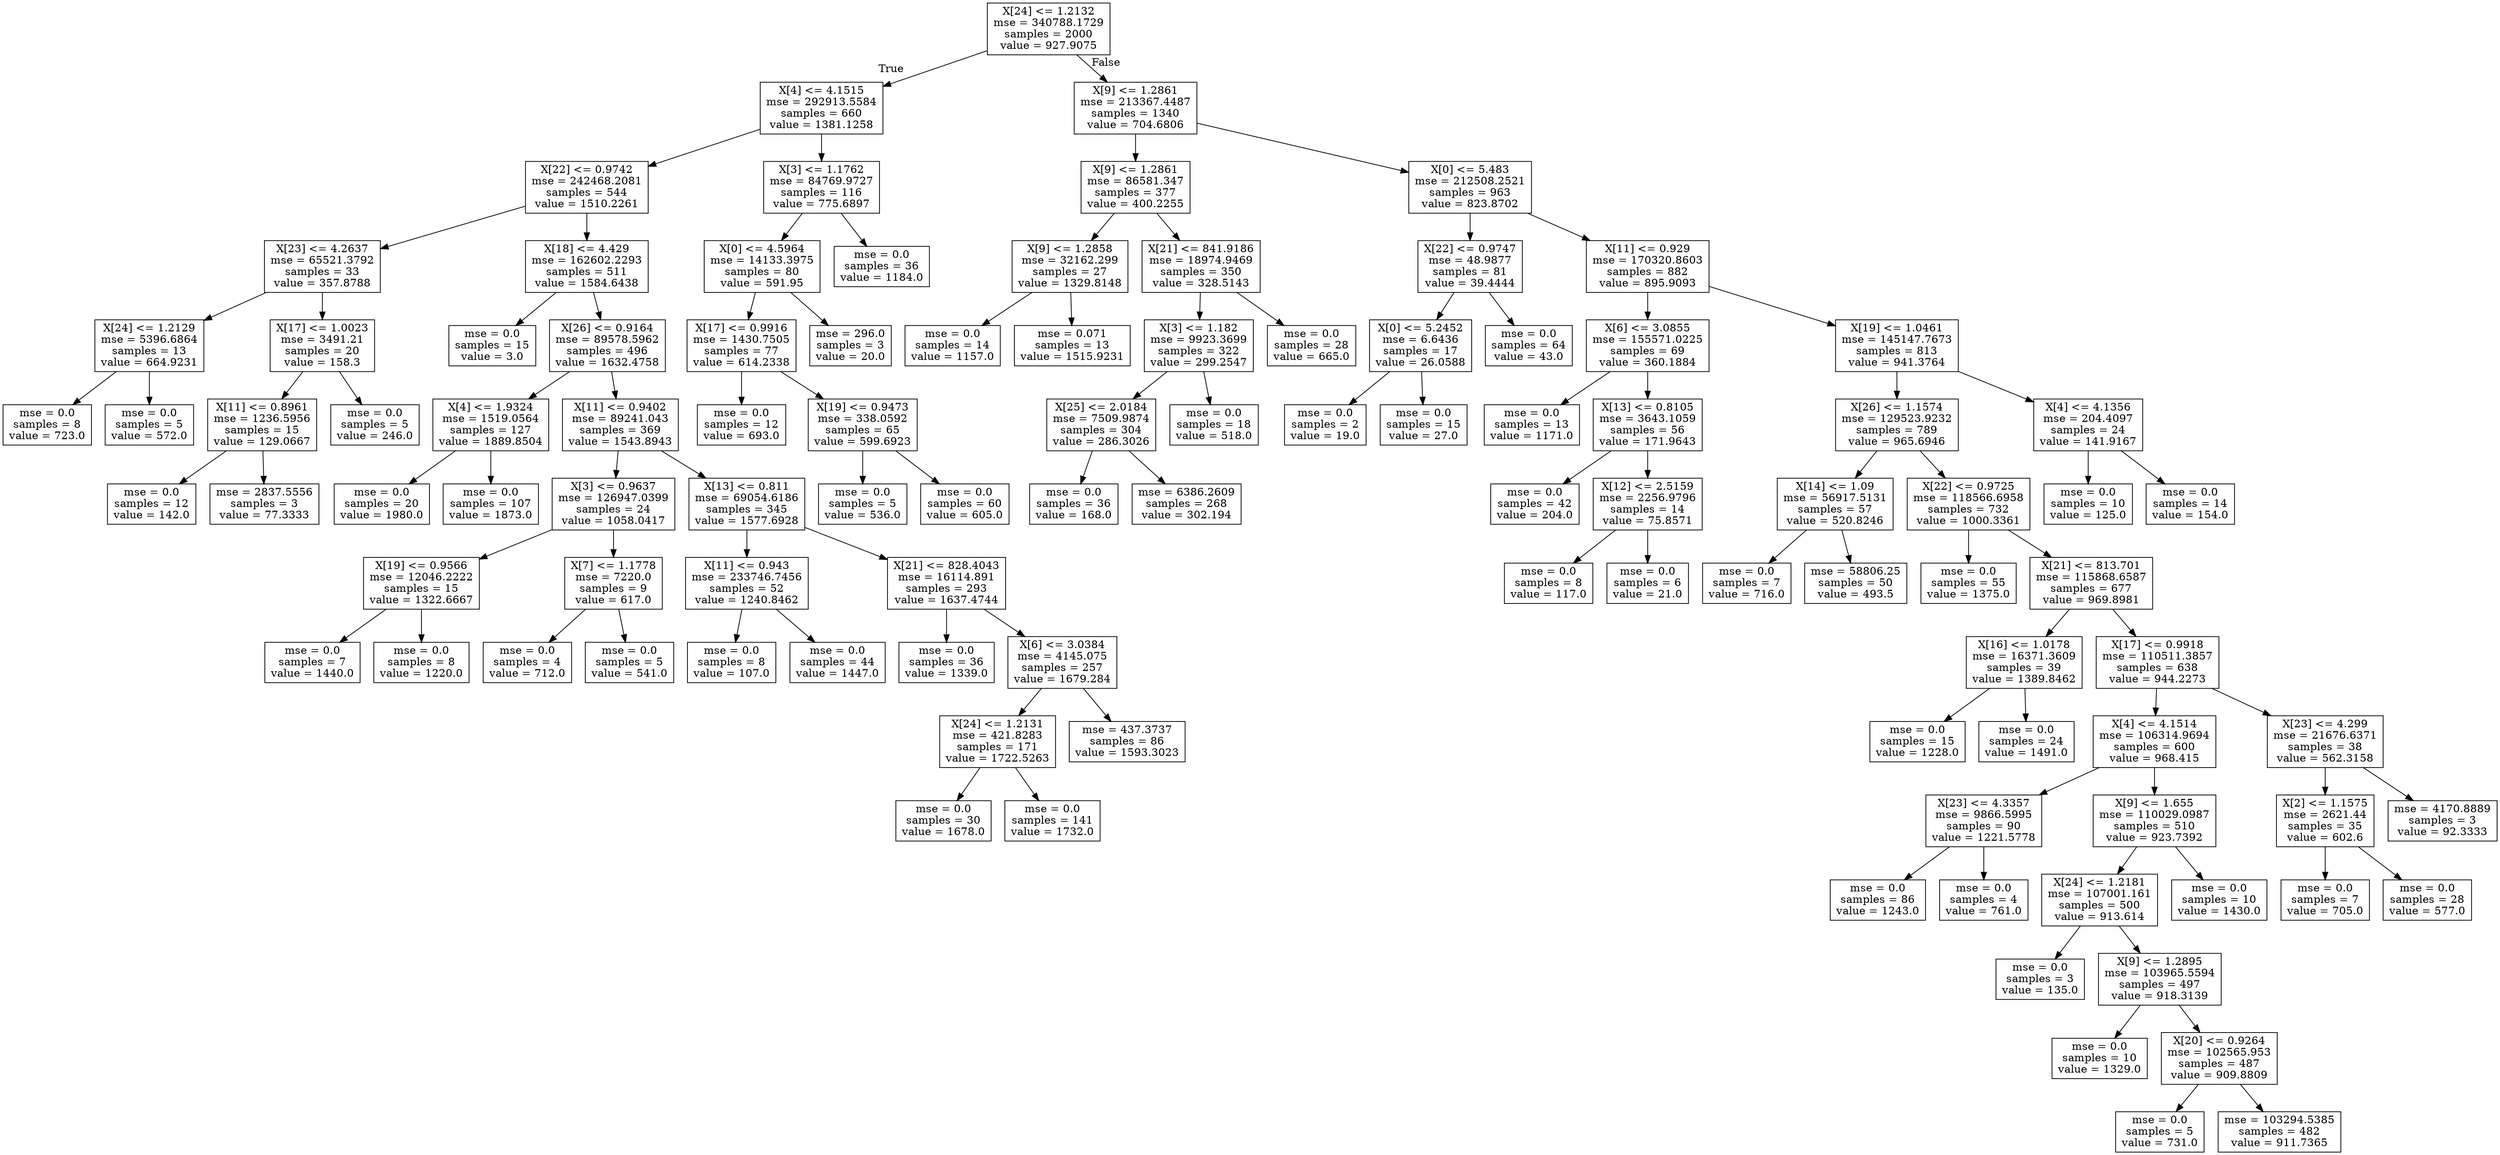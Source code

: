 digraph Tree {
node [shape=box] ;
0 [label="X[24] <= 1.2132\nmse = 340788.1729\nsamples = 2000\nvalue = 927.9075"] ;
1 [label="X[4] <= 4.1515\nmse = 292913.5584\nsamples = 660\nvalue = 1381.1258"] ;
0 -> 1 [labeldistance=2.5, labelangle=45, headlabel="True"] ;
2 [label="X[22] <= 0.9742\nmse = 242468.2081\nsamples = 544\nvalue = 1510.2261"] ;
1 -> 2 ;
3 [label="X[23] <= 4.2637\nmse = 65521.3792\nsamples = 33\nvalue = 357.8788"] ;
2 -> 3 ;
4 [label="X[24] <= 1.2129\nmse = 5396.6864\nsamples = 13\nvalue = 664.9231"] ;
3 -> 4 ;
5 [label="mse = 0.0\nsamples = 8\nvalue = 723.0"] ;
4 -> 5 ;
6 [label="mse = 0.0\nsamples = 5\nvalue = 572.0"] ;
4 -> 6 ;
7 [label="X[17] <= 1.0023\nmse = 3491.21\nsamples = 20\nvalue = 158.3"] ;
3 -> 7 ;
8 [label="X[11] <= 0.8961\nmse = 1236.5956\nsamples = 15\nvalue = 129.0667"] ;
7 -> 8 ;
9 [label="mse = 0.0\nsamples = 12\nvalue = 142.0"] ;
8 -> 9 ;
10 [label="mse = 2837.5556\nsamples = 3\nvalue = 77.3333"] ;
8 -> 10 ;
11 [label="mse = 0.0\nsamples = 5\nvalue = 246.0"] ;
7 -> 11 ;
12 [label="X[18] <= 4.429\nmse = 162602.2293\nsamples = 511\nvalue = 1584.6438"] ;
2 -> 12 ;
13 [label="mse = 0.0\nsamples = 15\nvalue = 3.0"] ;
12 -> 13 ;
14 [label="X[26] <= 0.9164\nmse = 89578.5962\nsamples = 496\nvalue = 1632.4758"] ;
12 -> 14 ;
15 [label="X[4] <= 1.9324\nmse = 1519.0564\nsamples = 127\nvalue = 1889.8504"] ;
14 -> 15 ;
16 [label="mse = 0.0\nsamples = 20\nvalue = 1980.0"] ;
15 -> 16 ;
17 [label="mse = 0.0\nsamples = 107\nvalue = 1873.0"] ;
15 -> 17 ;
18 [label="X[11] <= 0.9402\nmse = 89241.043\nsamples = 369\nvalue = 1543.8943"] ;
14 -> 18 ;
19 [label="X[3] <= 0.9637\nmse = 126947.0399\nsamples = 24\nvalue = 1058.0417"] ;
18 -> 19 ;
20 [label="X[19] <= 0.9566\nmse = 12046.2222\nsamples = 15\nvalue = 1322.6667"] ;
19 -> 20 ;
21 [label="mse = 0.0\nsamples = 7\nvalue = 1440.0"] ;
20 -> 21 ;
22 [label="mse = 0.0\nsamples = 8\nvalue = 1220.0"] ;
20 -> 22 ;
23 [label="X[7] <= 1.1778\nmse = 7220.0\nsamples = 9\nvalue = 617.0"] ;
19 -> 23 ;
24 [label="mse = 0.0\nsamples = 4\nvalue = 712.0"] ;
23 -> 24 ;
25 [label="mse = 0.0\nsamples = 5\nvalue = 541.0"] ;
23 -> 25 ;
26 [label="X[13] <= 0.811\nmse = 69054.6186\nsamples = 345\nvalue = 1577.6928"] ;
18 -> 26 ;
27 [label="X[11] <= 0.943\nmse = 233746.7456\nsamples = 52\nvalue = 1240.8462"] ;
26 -> 27 ;
28 [label="mse = 0.0\nsamples = 8\nvalue = 107.0"] ;
27 -> 28 ;
29 [label="mse = 0.0\nsamples = 44\nvalue = 1447.0"] ;
27 -> 29 ;
30 [label="X[21] <= 828.4043\nmse = 16114.891\nsamples = 293\nvalue = 1637.4744"] ;
26 -> 30 ;
31 [label="mse = 0.0\nsamples = 36\nvalue = 1339.0"] ;
30 -> 31 ;
32 [label="X[6] <= 3.0384\nmse = 4145.075\nsamples = 257\nvalue = 1679.284"] ;
30 -> 32 ;
33 [label="X[24] <= 1.2131\nmse = 421.8283\nsamples = 171\nvalue = 1722.5263"] ;
32 -> 33 ;
34 [label="mse = 0.0\nsamples = 30\nvalue = 1678.0"] ;
33 -> 34 ;
35 [label="mse = 0.0\nsamples = 141\nvalue = 1732.0"] ;
33 -> 35 ;
36 [label="mse = 437.3737\nsamples = 86\nvalue = 1593.3023"] ;
32 -> 36 ;
37 [label="X[3] <= 1.1762\nmse = 84769.9727\nsamples = 116\nvalue = 775.6897"] ;
1 -> 37 ;
38 [label="X[0] <= 4.5964\nmse = 14133.3975\nsamples = 80\nvalue = 591.95"] ;
37 -> 38 ;
39 [label="X[17] <= 0.9916\nmse = 1430.7505\nsamples = 77\nvalue = 614.2338"] ;
38 -> 39 ;
40 [label="mse = 0.0\nsamples = 12\nvalue = 693.0"] ;
39 -> 40 ;
41 [label="X[19] <= 0.9473\nmse = 338.0592\nsamples = 65\nvalue = 599.6923"] ;
39 -> 41 ;
42 [label="mse = 0.0\nsamples = 5\nvalue = 536.0"] ;
41 -> 42 ;
43 [label="mse = 0.0\nsamples = 60\nvalue = 605.0"] ;
41 -> 43 ;
44 [label="mse = 296.0\nsamples = 3\nvalue = 20.0"] ;
38 -> 44 ;
45 [label="mse = 0.0\nsamples = 36\nvalue = 1184.0"] ;
37 -> 45 ;
46 [label="X[9] <= 1.2861\nmse = 213367.4487\nsamples = 1340\nvalue = 704.6806"] ;
0 -> 46 [labeldistance=2.5, labelangle=-45, headlabel="False"] ;
47 [label="X[9] <= 1.2861\nmse = 86581.347\nsamples = 377\nvalue = 400.2255"] ;
46 -> 47 ;
48 [label="X[9] <= 1.2858\nmse = 32162.299\nsamples = 27\nvalue = 1329.8148"] ;
47 -> 48 ;
49 [label="mse = 0.0\nsamples = 14\nvalue = 1157.0"] ;
48 -> 49 ;
50 [label="mse = 0.071\nsamples = 13\nvalue = 1515.9231"] ;
48 -> 50 ;
51 [label="X[21] <= 841.9186\nmse = 18974.9469\nsamples = 350\nvalue = 328.5143"] ;
47 -> 51 ;
52 [label="X[3] <= 1.182\nmse = 9923.3699\nsamples = 322\nvalue = 299.2547"] ;
51 -> 52 ;
53 [label="X[25] <= 2.0184\nmse = 7509.9874\nsamples = 304\nvalue = 286.3026"] ;
52 -> 53 ;
54 [label="mse = 0.0\nsamples = 36\nvalue = 168.0"] ;
53 -> 54 ;
55 [label="mse = 6386.2609\nsamples = 268\nvalue = 302.194"] ;
53 -> 55 ;
56 [label="mse = 0.0\nsamples = 18\nvalue = 518.0"] ;
52 -> 56 ;
57 [label="mse = 0.0\nsamples = 28\nvalue = 665.0"] ;
51 -> 57 ;
58 [label="X[0] <= 5.483\nmse = 212508.2521\nsamples = 963\nvalue = 823.8702"] ;
46 -> 58 ;
59 [label="X[22] <= 0.9747\nmse = 48.9877\nsamples = 81\nvalue = 39.4444"] ;
58 -> 59 ;
60 [label="X[0] <= 5.2452\nmse = 6.6436\nsamples = 17\nvalue = 26.0588"] ;
59 -> 60 ;
61 [label="mse = 0.0\nsamples = 2\nvalue = 19.0"] ;
60 -> 61 ;
62 [label="mse = 0.0\nsamples = 15\nvalue = 27.0"] ;
60 -> 62 ;
63 [label="mse = 0.0\nsamples = 64\nvalue = 43.0"] ;
59 -> 63 ;
64 [label="X[11] <= 0.929\nmse = 170320.8603\nsamples = 882\nvalue = 895.9093"] ;
58 -> 64 ;
65 [label="X[6] <= 3.0855\nmse = 155571.0225\nsamples = 69\nvalue = 360.1884"] ;
64 -> 65 ;
66 [label="mse = 0.0\nsamples = 13\nvalue = 1171.0"] ;
65 -> 66 ;
67 [label="X[13] <= 0.8105\nmse = 3643.1059\nsamples = 56\nvalue = 171.9643"] ;
65 -> 67 ;
68 [label="mse = 0.0\nsamples = 42\nvalue = 204.0"] ;
67 -> 68 ;
69 [label="X[12] <= 2.5159\nmse = 2256.9796\nsamples = 14\nvalue = 75.8571"] ;
67 -> 69 ;
70 [label="mse = 0.0\nsamples = 8\nvalue = 117.0"] ;
69 -> 70 ;
71 [label="mse = 0.0\nsamples = 6\nvalue = 21.0"] ;
69 -> 71 ;
72 [label="X[19] <= 1.0461\nmse = 145147.7673\nsamples = 813\nvalue = 941.3764"] ;
64 -> 72 ;
73 [label="X[26] <= 1.1574\nmse = 129523.9232\nsamples = 789\nvalue = 965.6946"] ;
72 -> 73 ;
74 [label="X[14] <= 1.09\nmse = 56917.5131\nsamples = 57\nvalue = 520.8246"] ;
73 -> 74 ;
75 [label="mse = 0.0\nsamples = 7\nvalue = 716.0"] ;
74 -> 75 ;
76 [label="mse = 58806.25\nsamples = 50\nvalue = 493.5"] ;
74 -> 76 ;
77 [label="X[22] <= 0.9725\nmse = 118566.6958\nsamples = 732\nvalue = 1000.3361"] ;
73 -> 77 ;
78 [label="mse = 0.0\nsamples = 55\nvalue = 1375.0"] ;
77 -> 78 ;
79 [label="X[21] <= 813.701\nmse = 115868.6587\nsamples = 677\nvalue = 969.8981"] ;
77 -> 79 ;
80 [label="X[16] <= 1.0178\nmse = 16371.3609\nsamples = 39\nvalue = 1389.8462"] ;
79 -> 80 ;
81 [label="mse = 0.0\nsamples = 15\nvalue = 1228.0"] ;
80 -> 81 ;
82 [label="mse = 0.0\nsamples = 24\nvalue = 1491.0"] ;
80 -> 82 ;
83 [label="X[17] <= 0.9918\nmse = 110511.3857\nsamples = 638\nvalue = 944.2273"] ;
79 -> 83 ;
84 [label="X[4] <= 4.1514\nmse = 106314.9694\nsamples = 600\nvalue = 968.415"] ;
83 -> 84 ;
85 [label="X[23] <= 4.3357\nmse = 9866.5995\nsamples = 90\nvalue = 1221.5778"] ;
84 -> 85 ;
86 [label="mse = 0.0\nsamples = 86\nvalue = 1243.0"] ;
85 -> 86 ;
87 [label="mse = 0.0\nsamples = 4\nvalue = 761.0"] ;
85 -> 87 ;
88 [label="X[9] <= 1.655\nmse = 110029.0987\nsamples = 510\nvalue = 923.7392"] ;
84 -> 88 ;
89 [label="X[24] <= 1.2181\nmse = 107001.161\nsamples = 500\nvalue = 913.614"] ;
88 -> 89 ;
90 [label="mse = 0.0\nsamples = 3\nvalue = 135.0"] ;
89 -> 90 ;
91 [label="X[9] <= 1.2895\nmse = 103965.5594\nsamples = 497\nvalue = 918.3139"] ;
89 -> 91 ;
92 [label="mse = 0.0\nsamples = 10\nvalue = 1329.0"] ;
91 -> 92 ;
93 [label="X[20] <= 0.9264\nmse = 102565.953\nsamples = 487\nvalue = 909.8809"] ;
91 -> 93 ;
94 [label="mse = 0.0\nsamples = 5\nvalue = 731.0"] ;
93 -> 94 ;
95 [label="mse = 103294.5385\nsamples = 482\nvalue = 911.7365"] ;
93 -> 95 ;
96 [label="mse = 0.0\nsamples = 10\nvalue = 1430.0"] ;
88 -> 96 ;
97 [label="X[23] <= 4.299\nmse = 21676.6371\nsamples = 38\nvalue = 562.3158"] ;
83 -> 97 ;
98 [label="X[2] <= 1.1575\nmse = 2621.44\nsamples = 35\nvalue = 602.6"] ;
97 -> 98 ;
99 [label="mse = 0.0\nsamples = 7\nvalue = 705.0"] ;
98 -> 99 ;
100 [label="mse = 0.0\nsamples = 28\nvalue = 577.0"] ;
98 -> 100 ;
101 [label="mse = 4170.8889\nsamples = 3\nvalue = 92.3333"] ;
97 -> 101 ;
102 [label="X[4] <= 4.1356\nmse = 204.4097\nsamples = 24\nvalue = 141.9167"] ;
72 -> 102 ;
103 [label="mse = 0.0\nsamples = 10\nvalue = 125.0"] ;
102 -> 103 ;
104 [label="mse = 0.0\nsamples = 14\nvalue = 154.0"] ;
102 -> 104 ;
}